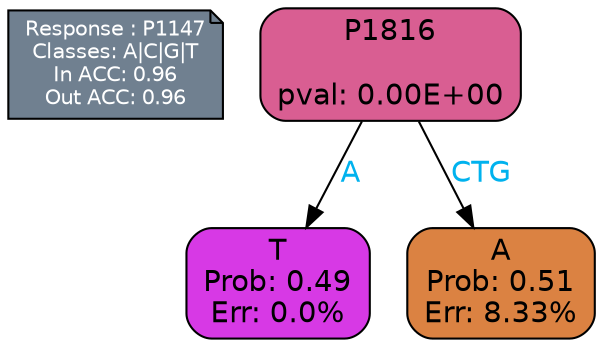 digraph Tree {
node [shape=box, style="filled, rounded", color="black", fontname=helvetica] ;
graph [ranksep=equally, splines=polylines, bgcolor=transparent, dpi=600] ;
edge [fontname=helvetica] ;
LEGEND [label="Response : P1147
Classes: A|C|G|T
In ACC: 0.96
Out ACC: 0.96
",shape=note,align=left,style=filled,fillcolor="slategray",fontcolor="white",fontsize=10];1 [label="P1816

pval: 0.00E+00", fillcolor="#d95e92"] ;
2 [label="T
Prob: 0.49
Err: 0.0%", fillcolor="#d739e5"] ;
3 [label="A
Prob: 0.51
Err: 8.33%", fillcolor="#db8242"] ;
1 -> 2 [label="A",fontcolor=deepskyblue2] ;
1 -> 3 [label="CTG",fontcolor=deepskyblue2] ;
{rank = same; 2;3;}{rank = same; LEGEND;1;}}